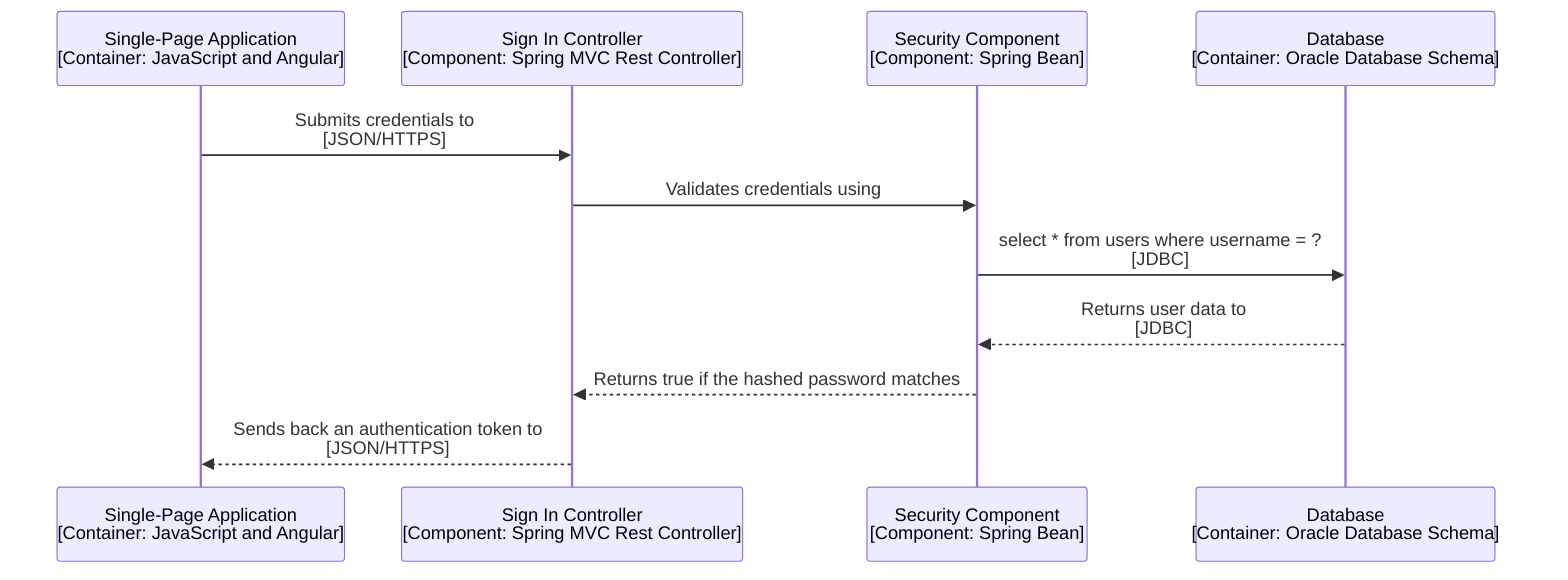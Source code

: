 sequenceDiagram

  participant 17 as Single-Page Application<br />[Container: JavaScript and Angular]
  participant 29 as Sign In Controller<br />[Component: Spring MVC Rest Controller]
  participant 32 as Security Component<br />[Component: Spring Bean]
  participant 21 as Database<br />[Container: Oracle Database Schema]

  17->>29: Submits credentials to<br />[JSON/HTTPS]
  29->>32: Validates credentials using
  32->>21: select * from users where username = ?<br />[JDBC]
  21-->>32: Returns user data to<br />[JDBC]
  32-->>29: Returns true if the hashed password matches
  29-->>17: Sends back an authentication token to<br />[JSON/HTTPS]